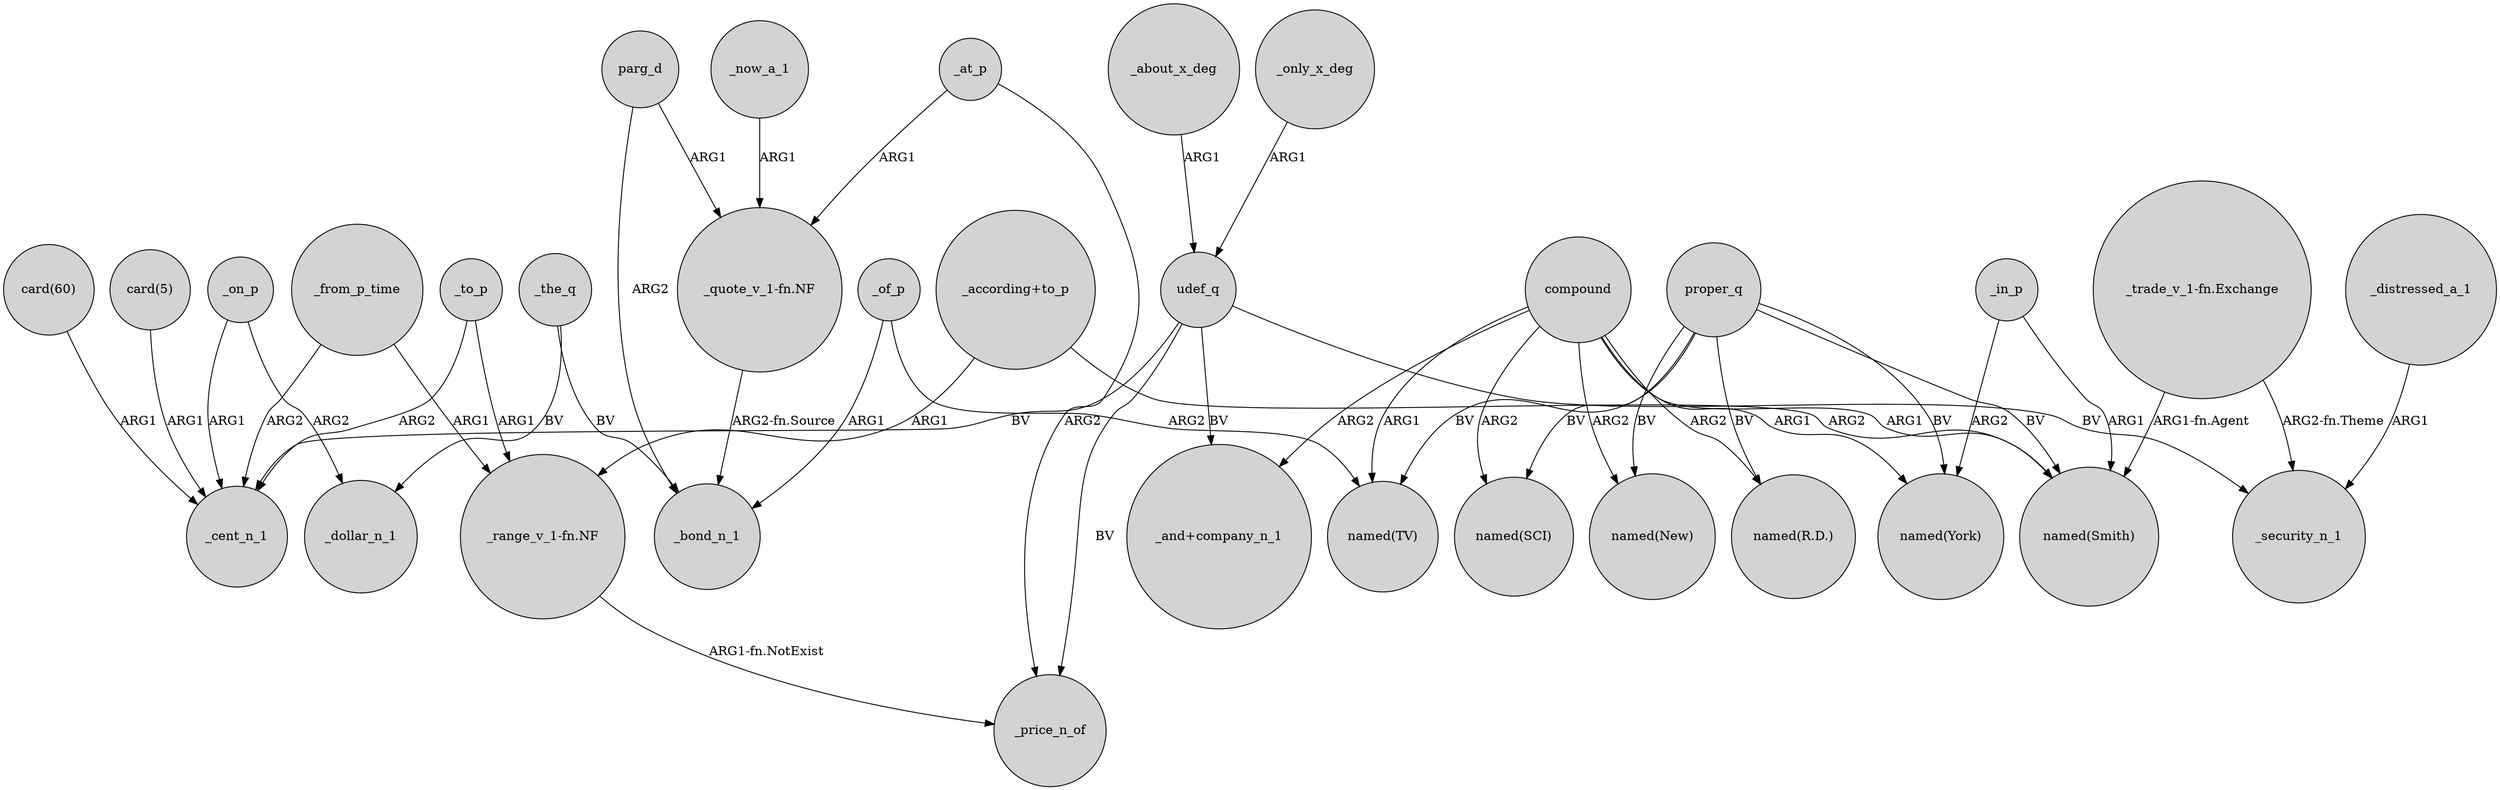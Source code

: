 digraph {
	node [shape=circle style=filled]
	_only_x_deg -> udef_q [label=ARG1]
	"card(5)" -> _cent_n_1 [label=ARG1]
	_now_a_1 -> "_quote_v_1-fn.NF" [label=ARG1]
	"_according+to_p" -> "_range_v_1-fn.NF" [label=ARG1]
	compound -> "named(New)" [label=ARG2]
	udef_q -> _price_n_of [label=BV]
	parg_d -> _bond_n_1 [label=ARG2]
	_on_p -> _cent_n_1 [label=ARG1]
	proper_q -> "named(New)" [label=BV]
	"_trade_v_1-fn.Exchange" -> _security_n_1 [label="ARG2-fn.Theme"]
	"_quote_v_1-fn.NF" -> _bond_n_1 [label="ARG2-fn.Source"]
	"_range_v_1-fn.NF" -> _price_n_of [label="ARG1-fn.NotExist"]
	_the_q -> _dollar_n_1 [label=BV]
	_to_p -> "_range_v_1-fn.NF" [label=ARG1]
	_at_p -> "_quote_v_1-fn.NF" [label=ARG1]
	proper_q -> "named(TV)" [label=BV]
	_about_x_deg -> udef_q [label=ARG1]
	udef_q -> _cent_n_1 [label=BV]
	_of_p -> _bond_n_1 [label=ARG1]
	parg_d -> "_quote_v_1-fn.NF" [label=ARG1]
	_from_p_time -> "_range_v_1-fn.NF" [label=ARG1]
	_in_p -> "named(Smith)" [label=ARG1]
	compound -> "named(York)" [label=ARG1]
	compound -> "_and+company_n_1" [label=ARG2]
	"_according+to_p" -> "named(Smith)" [label=ARG2]
	"_trade_v_1-fn.Exchange" -> "named(Smith)" [label="ARG1-fn.Agent"]
	compound -> "named(SCI)" [label=ARG2]
	_the_q -> _bond_n_1 [label=BV]
	_to_p -> _cent_n_1 [label=ARG2]
	compound -> "named(Smith)" [label=ARG1]
	_distressed_a_1 -> _security_n_1 [label=ARG1]
	_from_p_time -> _cent_n_1 [label=ARG2]
	_in_p -> "named(York)" [label=ARG2]
	_on_p -> _dollar_n_1 [label=ARG2]
	udef_q -> "_and+company_n_1" [label=BV]
	proper_q -> "named(Smith)" [label=BV]
	_at_p -> _price_n_of [label=ARG2]
	compound -> "named(R.D.)" [label=ARG2]
	proper_q -> "named(R.D.)" [label=BV]
	"card(60)" -> _cent_n_1 [label=ARG1]
	proper_q -> "named(York)" [label=BV]
	compound -> "named(TV)" [label=ARG1]
	proper_q -> "named(SCI)" [label=BV]
	udef_q -> _security_n_1 [label=BV]
	_of_p -> "named(TV)" [label=ARG2]
}
